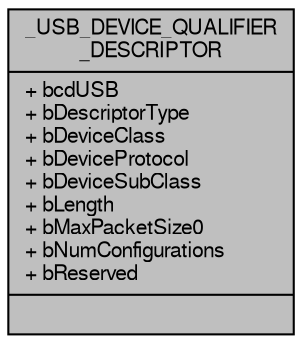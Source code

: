 digraph "_USB_DEVICE_QUALIFIER_DESCRIPTOR"
{
  edge [fontname="FreeSans",fontsize="10",labelfontname="FreeSans",labelfontsize="10"];
  node [fontname="FreeSans",fontsize="10",shape=record];
  Node1 [label="{_USB_DEVICE_QUALIFIER\l_DESCRIPTOR\n|+ bcdUSB\l+ bDescriptorType\l+ bDeviceClass\l+ bDeviceProtocol\l+ bDeviceSubClass\l+ bLength\l+ bMaxPacketSize0\l+ bNumConfigurations\l+ bReserved\l|}",height=0.2,width=0.4,color="black", fillcolor="grey75", style="filled", fontcolor="black"];
}
